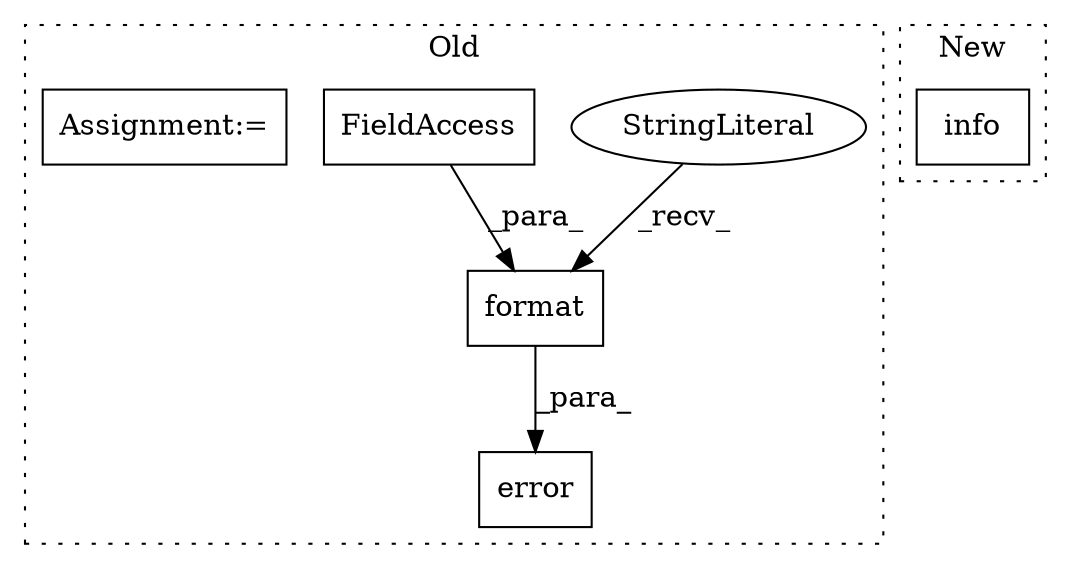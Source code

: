 digraph G {
subgraph cluster0 {
1 [label="error" a="32" s="7058,7384" l="6,1" shape="box"];
3 [label="format" a="32" s="7349,7383" l="7,1" shape="box"];
4 [label="StringLiteral" a="45" s="7064" l="284" shape="ellipse"];
5 [label="FieldAccess" a="22" s="7356" l="17" shape="box"];
6 [label="Assignment:=" a="7" s="6982" l="1" shape="box"];
label = "Old";
style="dotted";
}
subgraph cluster1 {
2 [label="info" a="32" s="7519,7568" l="5,1" shape="box"];
label = "New";
style="dotted";
}
3 -> 1 [label="_para_"];
4 -> 3 [label="_recv_"];
5 -> 3 [label="_para_"];
}